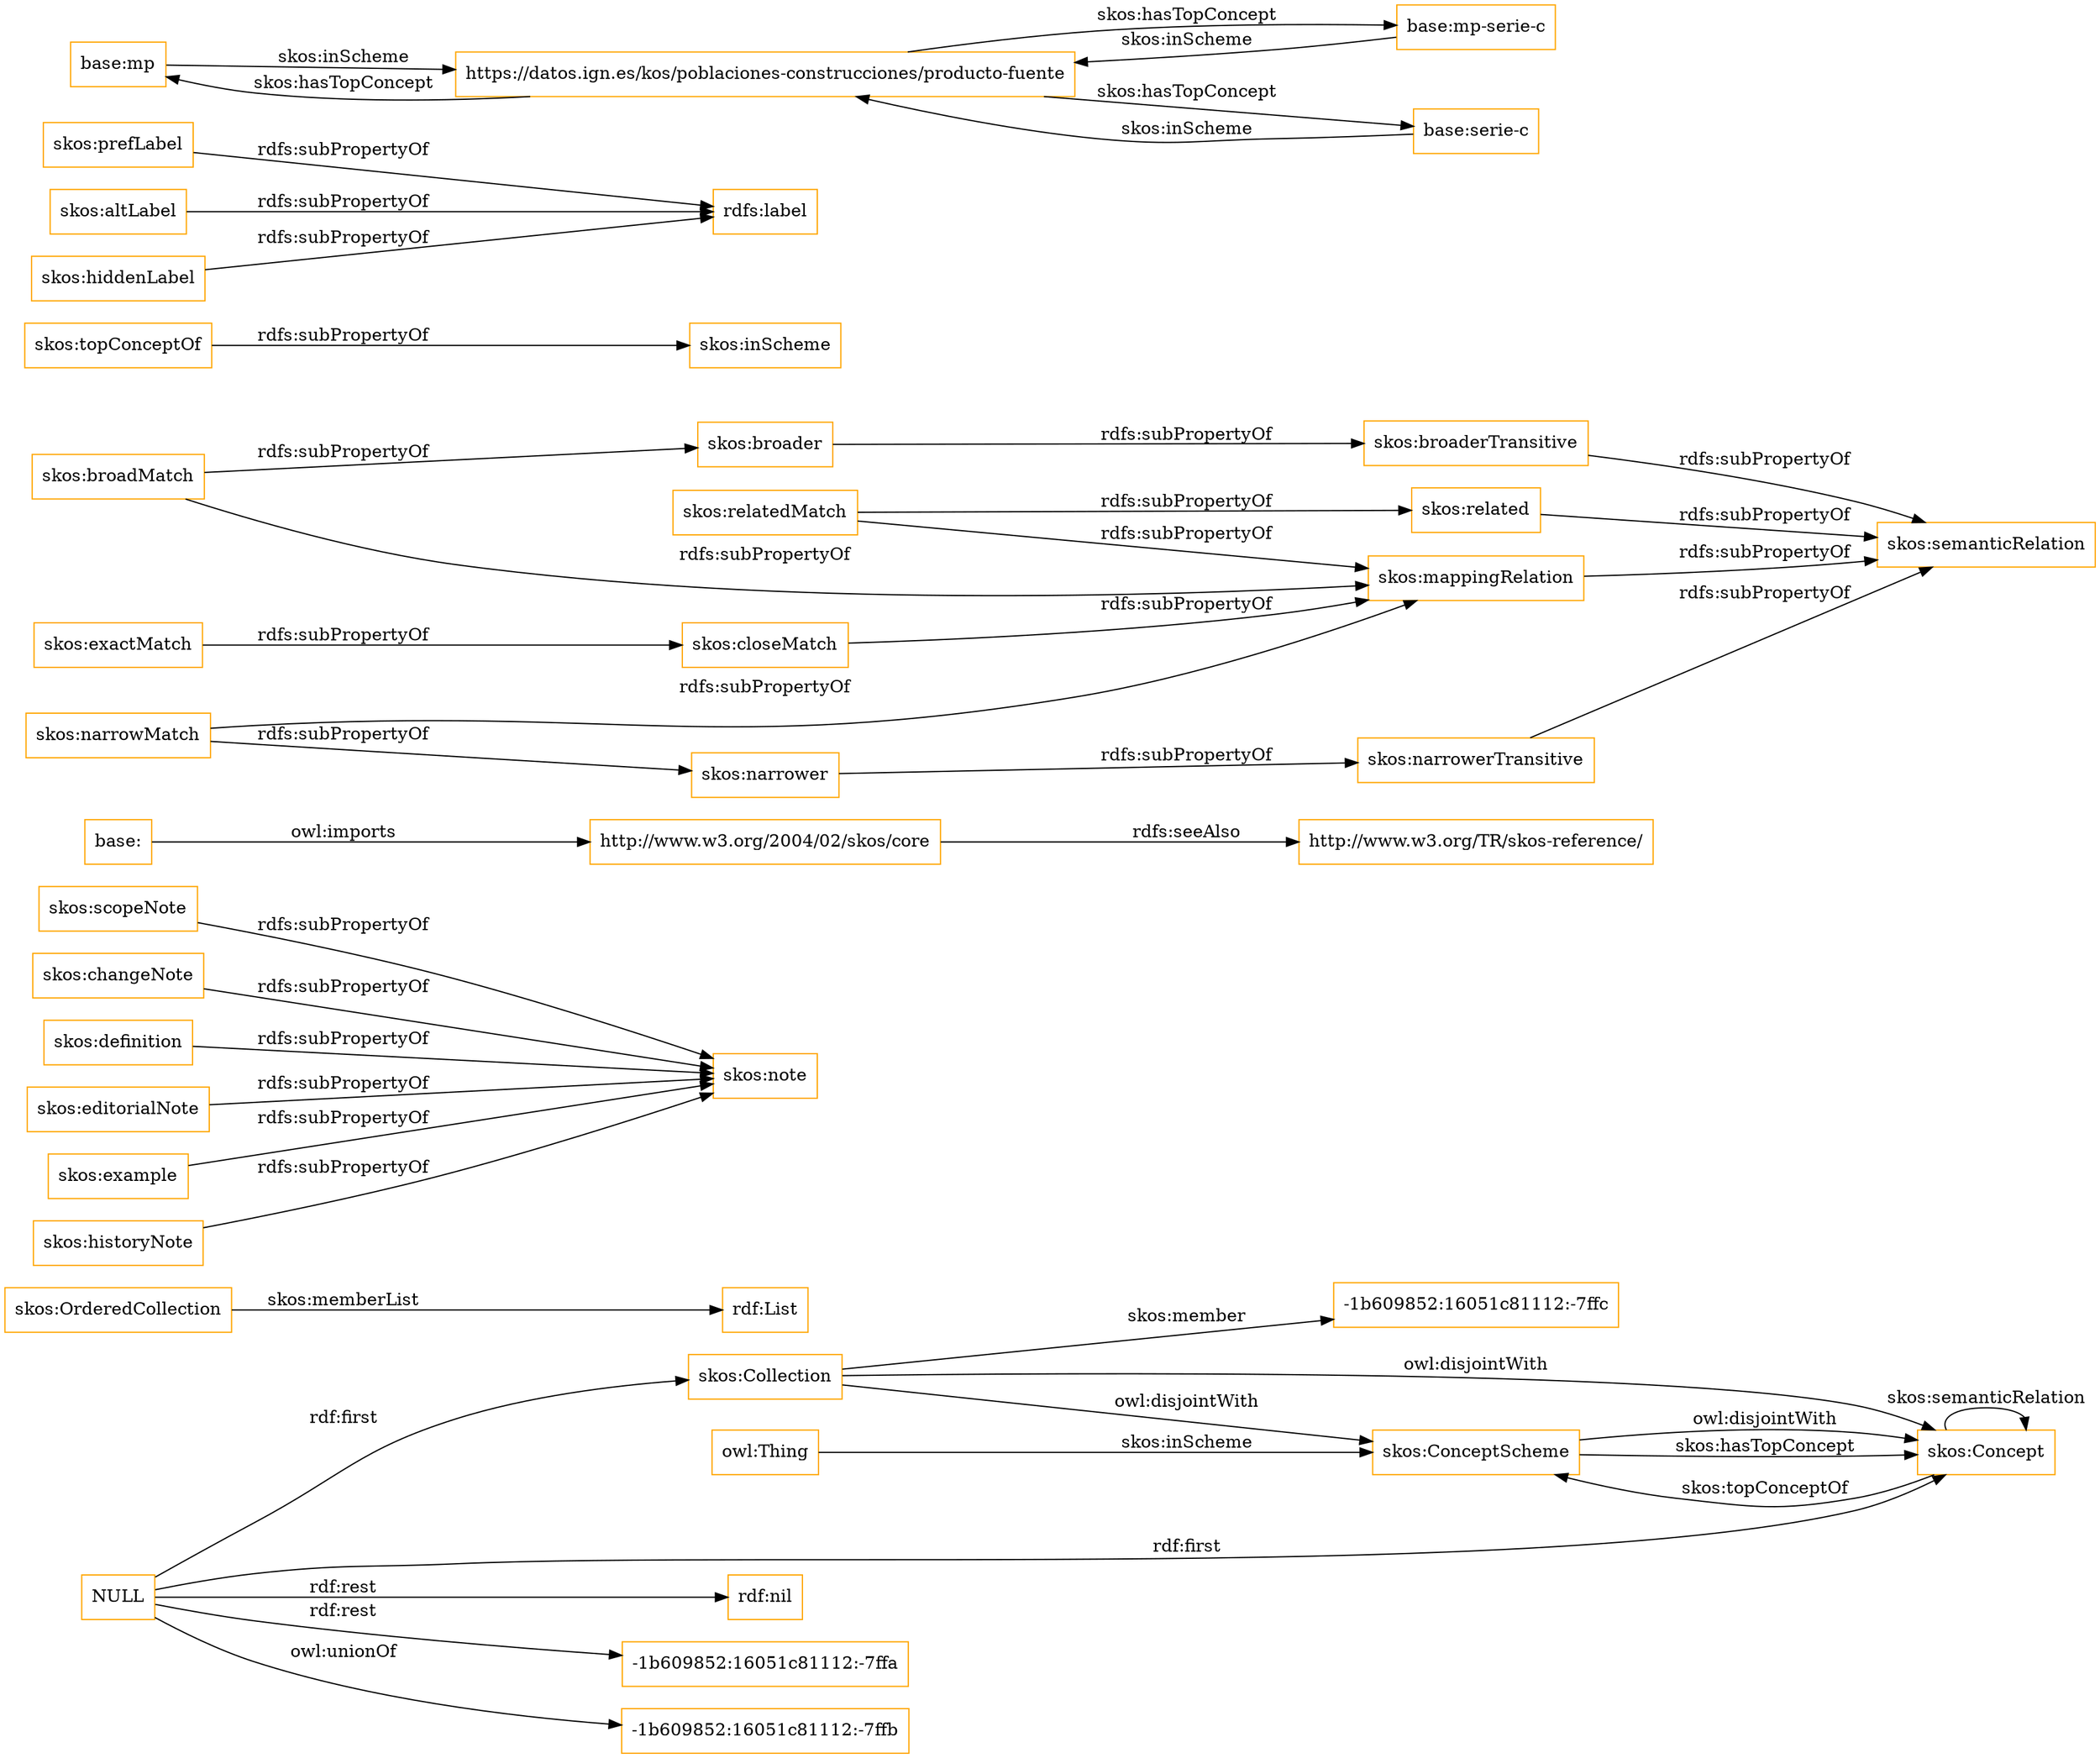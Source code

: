 digraph ar2dtool_diagram { 
rankdir=LR;
size="1501"
node [shape = rectangle, color="orange"]; "-1b609852:16051c81112:-7ffc" "skos:OrderedCollection" "skos:Collection" "skos:ConceptScheme" "skos:Concept" ; /*classes style*/
	"NULL" -> "rdf:nil" [ label = "rdf:rest" ];
	"NULL" -> "skos:Collection" [ label = "rdf:first" ];
	"NULL" -> "-1b609852:16051c81112:-7ffa" [ label = "rdf:rest" ];
	"NULL" -> "skos:Concept" [ label = "rdf:first" ];
	"NULL" -> "-1b609852:16051c81112:-7ffb" [ label = "owl:unionOf" ];
	"skos:scopeNote" -> "skos:note" [ label = "rdfs:subPropertyOf" ];
	"base:" -> "http://www.w3.org/2004/02/skos/core" [ label = "owl:imports" ];
	"skos:closeMatch" -> "skos:mappingRelation" [ label = "rdfs:subPropertyOf" ];
	"skos:relatedMatch" -> "skos:related" [ label = "rdfs:subPropertyOf" ];
	"skos:relatedMatch" -> "skos:mappingRelation" [ label = "rdfs:subPropertyOf" ];
	"skos:ConceptScheme" -> "skos:Concept" [ label = "owl:disjointWith" ];
	"skos:related" -> "skos:semanticRelation" [ label = "rdfs:subPropertyOf" ];
	"skos:topConceptOf" -> "skos:inScheme" [ label = "rdfs:subPropertyOf" ];
	"skos:broadMatch" -> "skos:broader" [ label = "rdfs:subPropertyOf" ];
	"skos:broadMatch" -> "skos:mappingRelation" [ label = "rdfs:subPropertyOf" ];
	"skos:changeNote" -> "skos:note" [ label = "rdfs:subPropertyOf" ];
	"skos:definition" -> "skos:note" [ label = "rdfs:subPropertyOf" ];
	"skos:editorialNote" -> "skos:note" [ label = "rdfs:subPropertyOf" ];
	"skos:example" -> "skos:note" [ label = "rdfs:subPropertyOf" ];
	"skos:historyNote" -> "skos:note" [ label = "rdfs:subPropertyOf" ];
	"skos:exactMatch" -> "skos:closeMatch" [ label = "rdfs:subPropertyOf" ];
	"skos:prefLabel" -> "rdfs:label" [ label = "rdfs:subPropertyOf" ];
	"skos:altLabel" -> "rdfs:label" [ label = "rdfs:subPropertyOf" ];
	"skos:broaderTransitive" -> "skos:semanticRelation" [ label = "rdfs:subPropertyOf" ];
	"base:mp" -> "https://datos.ign.es/kos/poblaciones-construcciones/producto-fuente" [ label = "skos:inScheme" ];
	"skos:broader" -> "skos:broaderTransitive" [ label = "rdfs:subPropertyOf" ];
	"skos:mappingRelation" -> "skos:semanticRelation" [ label = "rdfs:subPropertyOf" ];
	"base:mp-serie-c" -> "https://datos.ign.es/kos/poblaciones-construcciones/producto-fuente" [ label = "skos:inScheme" ];
	"skos:hiddenLabel" -> "rdfs:label" [ label = "rdfs:subPropertyOf" ];
	"http://www.w3.org/2004/02/skos/core" -> "http://www.w3.org/TR/skos-reference/" [ label = "rdfs:seeAlso" ];
	"https://datos.ign.es/kos/poblaciones-construcciones/producto-fuente" -> "base:serie-c" [ label = "skos:hasTopConcept" ];
	"https://datos.ign.es/kos/poblaciones-construcciones/producto-fuente" -> "base:mp-serie-c" [ label = "skos:hasTopConcept" ];
	"https://datos.ign.es/kos/poblaciones-construcciones/producto-fuente" -> "base:mp" [ label = "skos:hasTopConcept" ];
	"skos:Collection" -> "skos:ConceptScheme" [ label = "owl:disjointWith" ];
	"skos:Collection" -> "skos:Concept" [ label = "owl:disjointWith" ];
	"skos:narrowMatch" -> "skos:narrower" [ label = "rdfs:subPropertyOf" ];
	"skos:narrowMatch" -> "skos:mappingRelation" [ label = "rdfs:subPropertyOf" ];
	"skos:narrower" -> "skos:narrowerTransitive" [ label = "rdfs:subPropertyOf" ];
	"base:serie-c" -> "https://datos.ign.es/kos/poblaciones-construcciones/producto-fuente" [ label = "skos:inScheme" ];
	"skos:narrowerTransitive" -> "skos:semanticRelation" [ label = "rdfs:subPropertyOf" ];
	"skos:OrderedCollection" -> "rdf:List" [ label = "skos:memberList" ];
	"skos:Concept" -> "skos:ConceptScheme" [ label = "skos:topConceptOf" ];
	"skos:Concept" -> "skos:Concept" [ label = "skos:semanticRelation" ];
	"skos:Collection" -> "-1b609852:16051c81112:-7ffc" [ label = "skos:member" ];
	"skos:ConceptScheme" -> "skos:Concept" [ label = "skos:hasTopConcept" ];
	"owl:Thing" -> "skos:ConceptScheme" [ label = "skos:inScheme" ];

}
